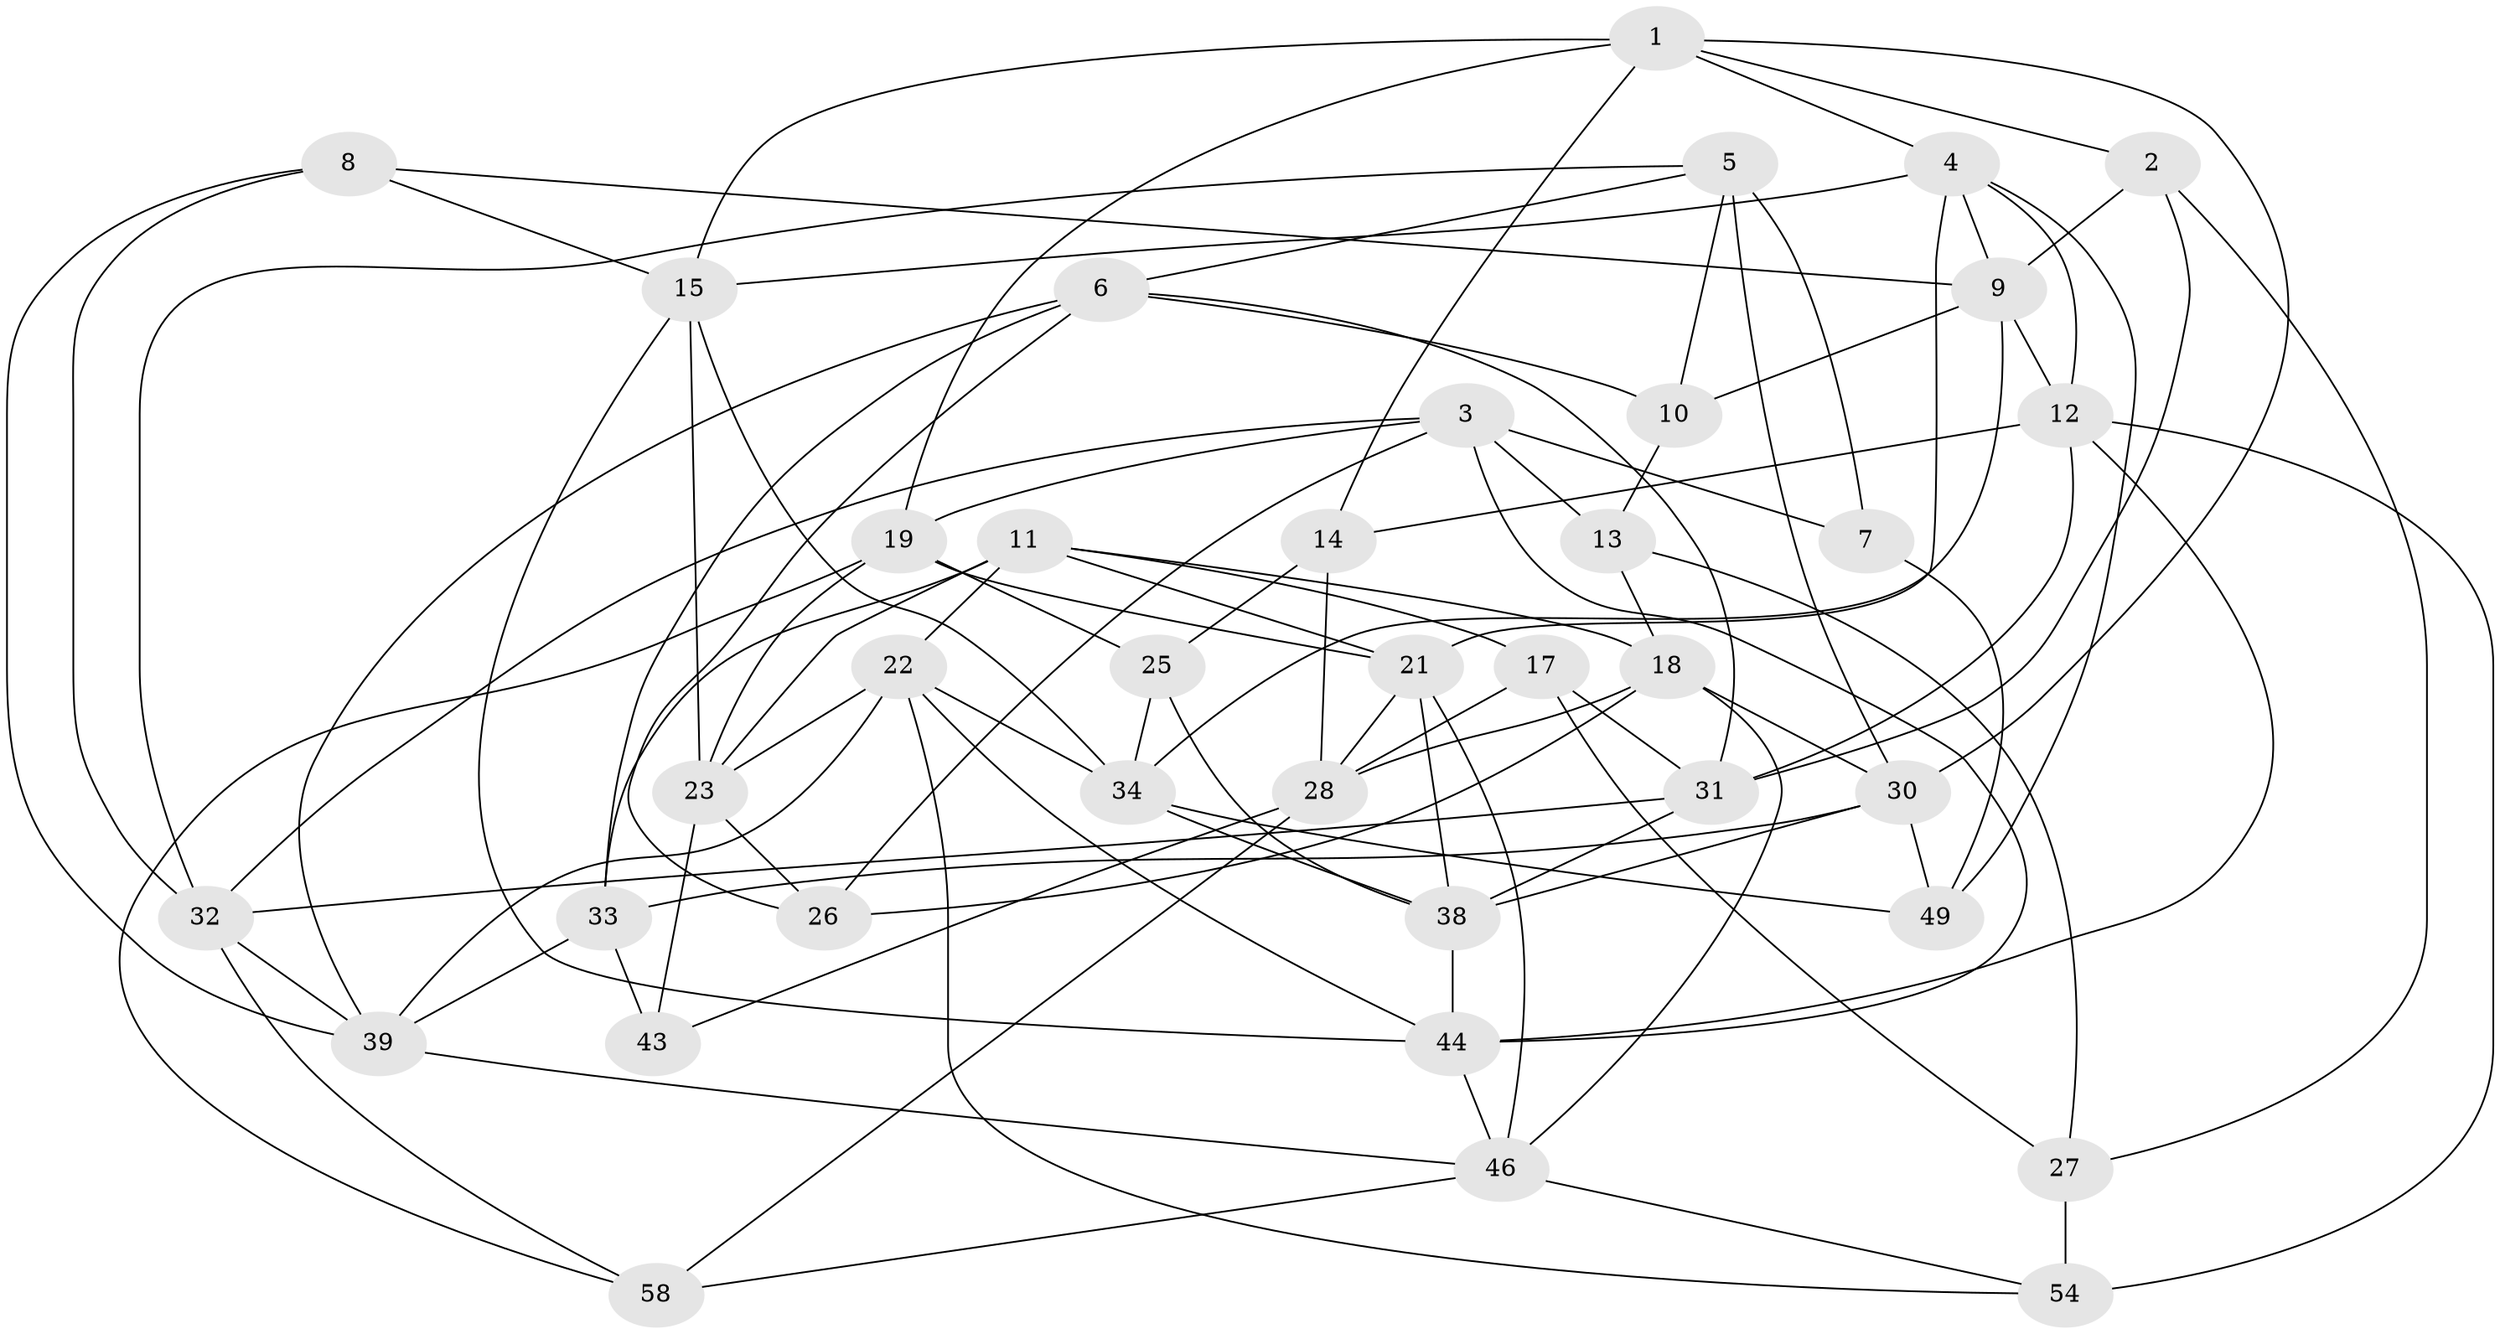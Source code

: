 // Generated by graph-tools (version 1.1) at 2025/52/02/27/25 19:52:27]
// undirected, 38 vertices, 98 edges
graph export_dot {
graph [start="1"]
  node [color=gray90,style=filled];
  1 [super="+50"];
  2;
  3 [super="+63"];
  4 [super="+29"];
  5 [super="+20"];
  6 [super="+36"];
  7;
  8;
  9 [super="+56"];
  10;
  11 [super="+16"];
  12 [super="+59"];
  13;
  14;
  15 [super="+45"];
  17;
  18 [super="+24"];
  19 [super="+64"];
  21 [super="+40"];
  22 [super="+42"];
  23 [super="+61"];
  25;
  26;
  27 [super="+53"];
  28 [super="+47"];
  30 [super="+41"];
  31 [super="+62"];
  32 [super="+37"];
  33 [super="+52"];
  34 [super="+35"];
  38 [super="+60"];
  39 [super="+48"];
  43;
  44 [super="+57"];
  46 [super="+51"];
  49;
  54 [super="+55"];
  58;
  1 -- 2;
  1 -- 15;
  1 -- 19;
  1 -- 4;
  1 -- 14;
  1 -- 30;
  2 -- 9;
  2 -- 31;
  2 -- 27;
  3 -- 7;
  3 -- 13;
  3 -- 32;
  3 -- 19;
  3 -- 26;
  3 -- 44;
  4 -- 9;
  4 -- 12;
  4 -- 49;
  4 -- 21;
  4 -- 15;
  5 -- 10;
  5 -- 7 [weight=2];
  5 -- 6;
  5 -- 32;
  5 -- 30;
  6 -- 31;
  6 -- 26;
  6 -- 33;
  6 -- 10;
  6 -- 39;
  7 -- 49;
  8 -- 32;
  8 -- 39;
  8 -- 15;
  8 -- 9;
  9 -- 34;
  9 -- 10;
  9 -- 12;
  10 -- 13;
  11 -- 23;
  11 -- 18;
  11 -- 17;
  11 -- 21;
  11 -- 33;
  11 -- 22;
  12 -- 14;
  12 -- 54;
  12 -- 31;
  12 -- 44;
  13 -- 27;
  13 -- 18;
  14 -- 25;
  14 -- 28;
  15 -- 34;
  15 -- 44;
  15 -- 23;
  17 -- 28;
  17 -- 27;
  17 -- 31;
  18 -- 26;
  18 -- 30;
  18 -- 28;
  18 -- 46;
  19 -- 23;
  19 -- 25;
  19 -- 58;
  19 -- 21;
  21 -- 46;
  21 -- 28;
  21 -- 38;
  22 -- 54;
  22 -- 39;
  22 -- 44;
  22 -- 34;
  22 -- 23;
  23 -- 26;
  23 -- 43;
  25 -- 34;
  25 -- 38;
  27 -- 54 [weight=3];
  28 -- 43;
  28 -- 58;
  30 -- 38;
  30 -- 49;
  30 -- 33;
  31 -- 32;
  31 -- 38;
  32 -- 58;
  32 -- 39;
  33 -- 43 [weight=2];
  33 -- 39;
  34 -- 49;
  34 -- 38;
  38 -- 44;
  39 -- 46;
  44 -- 46;
  46 -- 54;
  46 -- 58;
}
